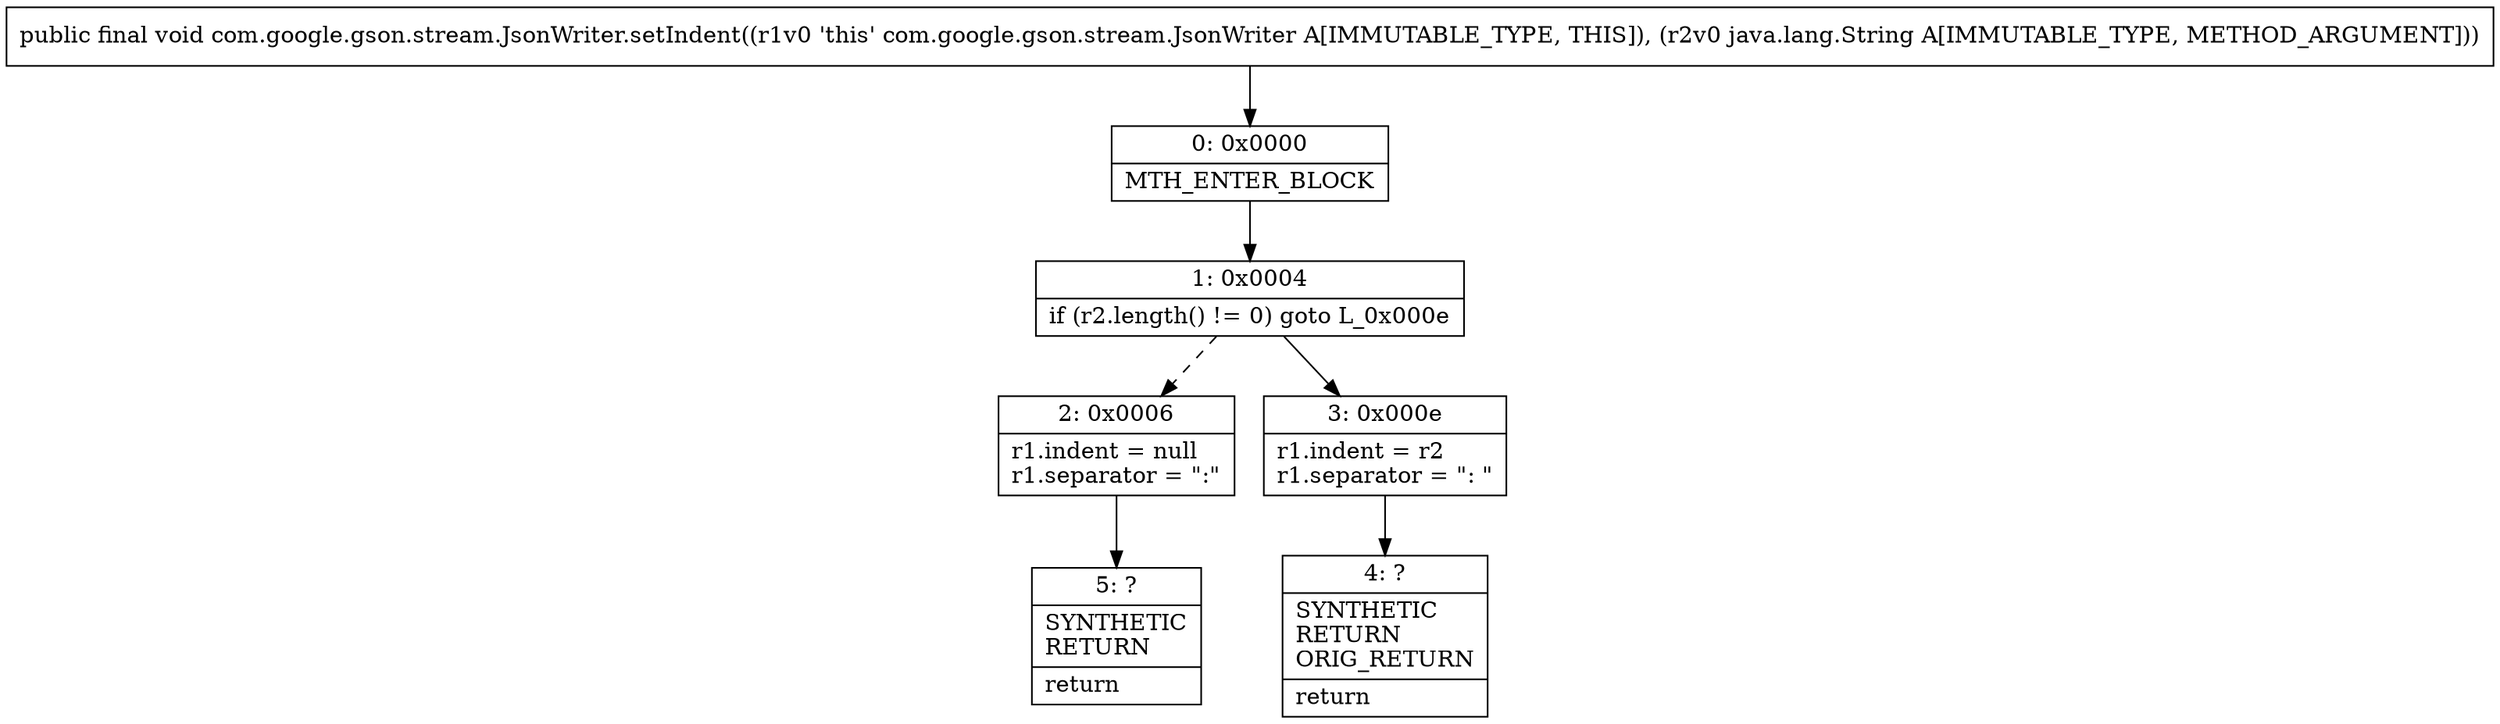 digraph "CFG forcom.google.gson.stream.JsonWriter.setIndent(Ljava\/lang\/String;)V" {
Node_0 [shape=record,label="{0\:\ 0x0000|MTH_ENTER_BLOCK\l}"];
Node_1 [shape=record,label="{1\:\ 0x0004|if (r2.length() != 0) goto L_0x000e\l}"];
Node_2 [shape=record,label="{2\:\ 0x0006|r1.indent = null\lr1.separator = \":\"\l}"];
Node_3 [shape=record,label="{3\:\ 0x000e|r1.indent = r2\lr1.separator = \": \"\l}"];
Node_4 [shape=record,label="{4\:\ ?|SYNTHETIC\lRETURN\lORIG_RETURN\l|return\l}"];
Node_5 [shape=record,label="{5\:\ ?|SYNTHETIC\lRETURN\l|return\l}"];
MethodNode[shape=record,label="{public final void com.google.gson.stream.JsonWriter.setIndent((r1v0 'this' com.google.gson.stream.JsonWriter A[IMMUTABLE_TYPE, THIS]), (r2v0 java.lang.String A[IMMUTABLE_TYPE, METHOD_ARGUMENT])) }"];
MethodNode -> Node_0;
Node_0 -> Node_1;
Node_1 -> Node_2[style=dashed];
Node_1 -> Node_3;
Node_2 -> Node_5;
Node_3 -> Node_4;
}

